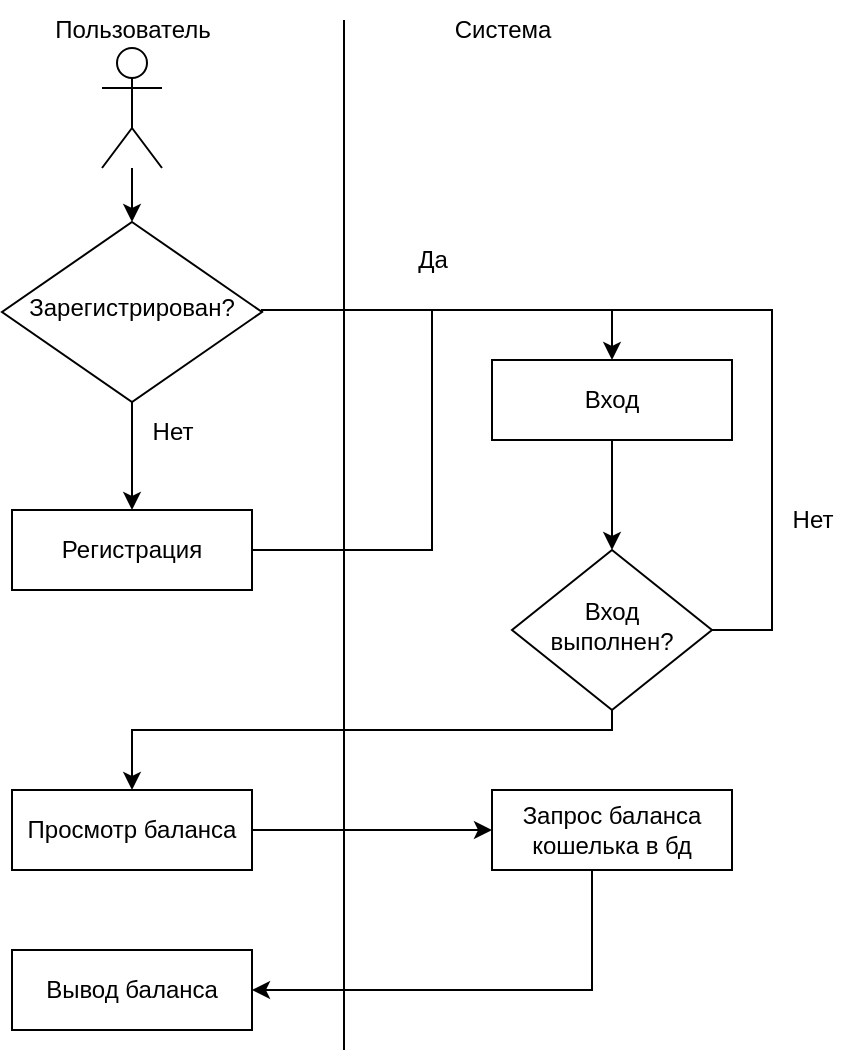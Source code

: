 <mxfile version="20.2.7" type="device"><diagram id="C5RBs43oDa-KdzZeNtuy" name="Page-1"><mxGraphModel dx="1185" dy="643" grid="1" gridSize="10" guides="1" tooltips="1" connect="1" arrows="1" fold="1" page="1" pageScale="1" pageWidth="827" pageHeight="1169" math="0" shadow="0"><root><mxCell id="WIyWlLk6GJQsqaUBKTNV-0"/><mxCell id="WIyWlLk6GJQsqaUBKTNV-1" parent="WIyWlLk6GJQsqaUBKTNV-0"/><mxCell id="9Q4i-H5vY1dQDPxLj9Ou-5" style="edgeStyle=orthogonalEdgeStyle;rounded=0;orthogonalLoop=1;jettySize=auto;html=1;entryX=0.5;entryY=0;entryDx=0;entryDy=0;exitX=1;exitY=0.5;exitDx=0;exitDy=0;" parent="WIyWlLk6GJQsqaUBKTNV-1" source="WIyWlLk6GJQsqaUBKTNV-6" target="WIyWlLk6GJQsqaUBKTNV-7" edge="1"><mxGeometry relative="1" as="geometry"><Array as="points"><mxPoint x="285" y="170"/><mxPoint x="460" y="170"/></Array></mxGeometry></mxCell><mxCell id="9Q4i-H5vY1dQDPxLj9Ou-11" style="edgeStyle=orthogonalEdgeStyle;rounded=0;orthogonalLoop=1;jettySize=auto;html=1;entryX=0.5;entryY=0;entryDx=0;entryDy=0;" parent="WIyWlLk6GJQsqaUBKTNV-1" source="WIyWlLk6GJQsqaUBKTNV-6" target="9Q4i-H5vY1dQDPxLj9Ou-10" edge="1"><mxGeometry relative="1" as="geometry"/></mxCell><mxCell id="WIyWlLk6GJQsqaUBKTNV-6" value="Зарегистрирован?" style="rhombus;whiteSpace=wrap;html=1;shadow=0;fontFamily=Helvetica;fontSize=12;align=center;strokeWidth=1;spacing=6;spacingTop=-4;" parent="WIyWlLk6GJQsqaUBKTNV-1" vertex="1"><mxGeometry x="155" y="126" width="130" height="90" as="geometry"/></mxCell><mxCell id="9Q4i-H5vY1dQDPxLj9Ou-8" style="edgeStyle=orthogonalEdgeStyle;rounded=0;orthogonalLoop=1;jettySize=auto;html=1;entryX=0.5;entryY=0;entryDx=0;entryDy=0;" parent="WIyWlLk6GJQsqaUBKTNV-1" source="WIyWlLk6GJQsqaUBKTNV-7" target="9Q4i-H5vY1dQDPxLj9Ou-7" edge="1"><mxGeometry relative="1" as="geometry"/></mxCell><mxCell id="WIyWlLk6GJQsqaUBKTNV-7" value="Вход" style="rounded=0;whiteSpace=wrap;html=1;fontSize=12;glass=0;strokeWidth=1;shadow=0;" parent="WIyWlLk6GJQsqaUBKTNV-1" vertex="1"><mxGeometry x="400" y="195" width="120" height="40" as="geometry"/></mxCell><mxCell id="9Q4i-H5vY1dQDPxLj9Ou-1" value="" style="edgeStyle=orthogonalEdgeStyle;rounded=0;orthogonalLoop=1;jettySize=auto;html=1;" parent="WIyWlLk6GJQsqaUBKTNV-1" source="9Q4i-H5vY1dQDPxLj9Ou-0" target="WIyWlLk6GJQsqaUBKTNV-6" edge="1"><mxGeometry relative="1" as="geometry"/></mxCell><mxCell id="9Q4i-H5vY1dQDPxLj9Ou-0" value="" style="shape=umlActor;verticalLabelPosition=bottom;verticalAlign=top;html=1;outlineConnect=0;" parent="WIyWlLk6GJQsqaUBKTNV-1" vertex="1"><mxGeometry x="205" y="39" width="30" height="60" as="geometry"/></mxCell><mxCell id="9Q4i-H5vY1dQDPxLj9Ou-2" value="Пользователь" style="text;html=1;align=center;verticalAlign=middle;resizable=0;points=[];autosize=1;strokeColor=none;fillColor=none;" parent="WIyWlLk6GJQsqaUBKTNV-1" vertex="1"><mxGeometry x="165" y="15" width="110" height="30" as="geometry"/></mxCell><mxCell id="9Q4i-H5vY1dQDPxLj9Ou-3" value="&lt;div&gt;Система&lt;/div&gt;" style="text;html=1;align=center;verticalAlign=middle;resizable=0;points=[];autosize=1;strokeColor=none;fillColor=none;" parent="WIyWlLk6GJQsqaUBKTNV-1" vertex="1"><mxGeometry x="370" y="15" width="70" height="30" as="geometry"/></mxCell><mxCell id="9Q4i-H5vY1dQDPxLj9Ou-4" value="" style="endArrow=none;html=1;rounded=0;" parent="WIyWlLk6GJQsqaUBKTNV-1" edge="1"><mxGeometry width="50" height="50" relative="1" as="geometry"><mxPoint x="326" y="540" as="sourcePoint"/><mxPoint x="326" y="25" as="targetPoint"/></mxGeometry></mxCell><mxCell id="9Q4i-H5vY1dQDPxLj9Ou-6" value="Да " style="text;html=1;align=center;verticalAlign=middle;resizable=0;points=[];autosize=1;strokeColor=none;fillColor=none;" parent="WIyWlLk6GJQsqaUBKTNV-1" vertex="1"><mxGeometry x="350" y="130" width="40" height="30" as="geometry"/></mxCell><mxCell id="9Q4i-H5vY1dQDPxLj9Ou-9" style="edgeStyle=orthogonalEdgeStyle;rounded=0;orthogonalLoop=1;jettySize=auto;html=1;endArrow=none;endFill=0;" parent="WIyWlLk6GJQsqaUBKTNV-1" source="9Q4i-H5vY1dQDPxLj9Ou-7" edge="1"><mxGeometry relative="1" as="geometry"><Array as="points"><mxPoint x="540" y="330"/><mxPoint x="540" y="170"/></Array><mxPoint x="460" y="170" as="targetPoint"/></mxGeometry></mxCell><mxCell id="9Q4i-H5vY1dQDPxLj9Ou-17" style="edgeStyle=orthogonalEdgeStyle;rounded=0;orthogonalLoop=1;jettySize=auto;html=1;exitX=0.5;exitY=1;exitDx=0;exitDy=0;" parent="WIyWlLk6GJQsqaUBKTNV-1" source="9Q4i-H5vY1dQDPxLj9Ou-7" target="9Q4i-H5vY1dQDPxLj9Ou-16" edge="1"><mxGeometry relative="1" as="geometry"><Array as="points"><mxPoint x="460" y="380"/><mxPoint x="220" y="380"/></Array></mxGeometry></mxCell><mxCell id="9Q4i-H5vY1dQDPxLj9Ou-7" value="Вход выполнен?" style="rhombus;whiteSpace=wrap;html=1;shadow=0;fontFamily=Helvetica;fontSize=12;align=center;strokeWidth=1;spacing=6;spacingTop=-4;" parent="WIyWlLk6GJQsqaUBKTNV-1" vertex="1"><mxGeometry x="410" y="290" width="100" height="80" as="geometry"/></mxCell><mxCell id="9Q4i-H5vY1dQDPxLj9Ou-14" style="edgeStyle=orthogonalEdgeStyle;rounded=0;orthogonalLoop=1;jettySize=auto;html=1;endArrow=none;endFill=0;" parent="WIyWlLk6GJQsqaUBKTNV-1" source="9Q4i-H5vY1dQDPxLj9Ou-10" edge="1"><mxGeometry relative="1" as="geometry"><Array as="points"><mxPoint x="370" y="290"/><mxPoint x="370" y="170"/></Array><mxPoint x="370" y="170" as="targetPoint"/></mxGeometry></mxCell><mxCell id="9Q4i-H5vY1dQDPxLj9Ou-10" value="Регистрация" style="rounded=0;whiteSpace=wrap;html=1;fontSize=12;glass=0;strokeWidth=1;shadow=0;" parent="WIyWlLk6GJQsqaUBKTNV-1" vertex="1"><mxGeometry x="160" y="270" width="120" height="40" as="geometry"/></mxCell><mxCell id="9Q4i-H5vY1dQDPxLj9Ou-12" value="Нет" style="text;html=1;align=center;verticalAlign=middle;resizable=0;points=[];autosize=1;strokeColor=none;fillColor=none;" parent="WIyWlLk6GJQsqaUBKTNV-1" vertex="1"><mxGeometry x="220" y="216" width="40" height="30" as="geometry"/></mxCell><mxCell id="9Q4i-H5vY1dQDPxLj9Ou-15" value="Нет" style="text;html=1;align=center;verticalAlign=middle;resizable=0;points=[];autosize=1;strokeColor=none;fillColor=none;" parent="WIyWlLk6GJQsqaUBKTNV-1" vertex="1"><mxGeometry x="540" y="260" width="40" height="30" as="geometry"/></mxCell><mxCell id="9Q4i-H5vY1dQDPxLj9Ou-19" style="edgeStyle=orthogonalEdgeStyle;rounded=0;orthogonalLoop=1;jettySize=auto;html=1;entryX=0;entryY=0.5;entryDx=0;entryDy=0;" parent="WIyWlLk6GJQsqaUBKTNV-1" source="9Q4i-H5vY1dQDPxLj9Ou-16" target="9Q4i-H5vY1dQDPxLj9Ou-18" edge="1"><mxGeometry relative="1" as="geometry"/></mxCell><mxCell id="9Q4i-H5vY1dQDPxLj9Ou-16" value="Просмотр баланса" style="rounded=0;whiteSpace=wrap;html=1;" parent="WIyWlLk6GJQsqaUBKTNV-1" vertex="1"><mxGeometry x="160" y="410" width="120" height="40" as="geometry"/></mxCell><mxCell id="9Q4i-H5vY1dQDPxLj9Ou-21" style="edgeStyle=orthogonalEdgeStyle;rounded=0;orthogonalLoop=1;jettySize=auto;html=1;entryX=1;entryY=0.5;entryDx=0;entryDy=0;" parent="WIyWlLk6GJQsqaUBKTNV-1" source="9Q4i-H5vY1dQDPxLj9Ou-18" target="9Q4i-H5vY1dQDPxLj9Ou-20" edge="1"><mxGeometry relative="1" as="geometry"><Array as="points"><mxPoint x="450" y="510"/></Array></mxGeometry></mxCell><mxCell id="9Q4i-H5vY1dQDPxLj9Ou-18" value="Запрос баланса кошелька в бд" style="rounded=0;whiteSpace=wrap;html=1;" parent="WIyWlLk6GJQsqaUBKTNV-1" vertex="1"><mxGeometry x="400" y="410" width="120" height="40" as="geometry"/></mxCell><mxCell id="9Q4i-H5vY1dQDPxLj9Ou-20" value="Вывод баланса" style="rounded=0;whiteSpace=wrap;html=1;" parent="WIyWlLk6GJQsqaUBKTNV-1" vertex="1"><mxGeometry x="160" y="490" width="120" height="40" as="geometry"/></mxCell></root></mxGraphModel></diagram></mxfile>